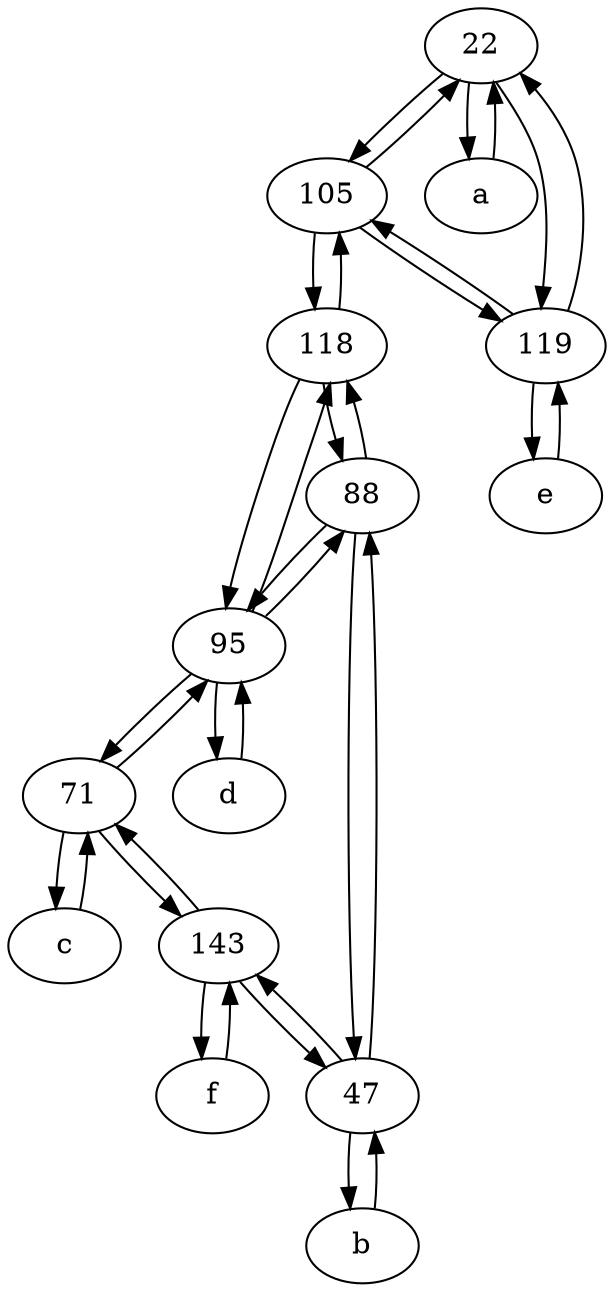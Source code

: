digraph  {
	22;
	71;
	d [pos="20,30!"];
	105;
	a [pos="40,10!"];
	95;
	b [pos="50,20!"];
	47;
	f [pos="15,45!"];
	118;
	e [pos="30,50!"];
	c [pos="20,10!"];
	88;
	143;
	119;
	95 -> 71;
	119 -> 22;
	118 -> 95;
	71 -> c;
	71 -> 95;
	f -> 143;
	47 -> b;
	b -> 47;
	143 -> 71;
	22 -> 119;
	88 -> 95;
	105 -> 119;
	88 -> 118;
	143 -> f;
	d -> 95;
	118 -> 88;
	22 -> a;
	119 -> e;
	71 -> 143;
	118 -> 105;
	119 -> 105;
	143 -> 47;
	95 -> 118;
	e -> 119;
	95 -> d;
	a -> 22;
	c -> 71;
	47 -> 143;
	105 -> 118;
	95 -> 88;
	47 -> 88;
	88 -> 47;
	105 -> 22;
	22 -> 105;

	}
